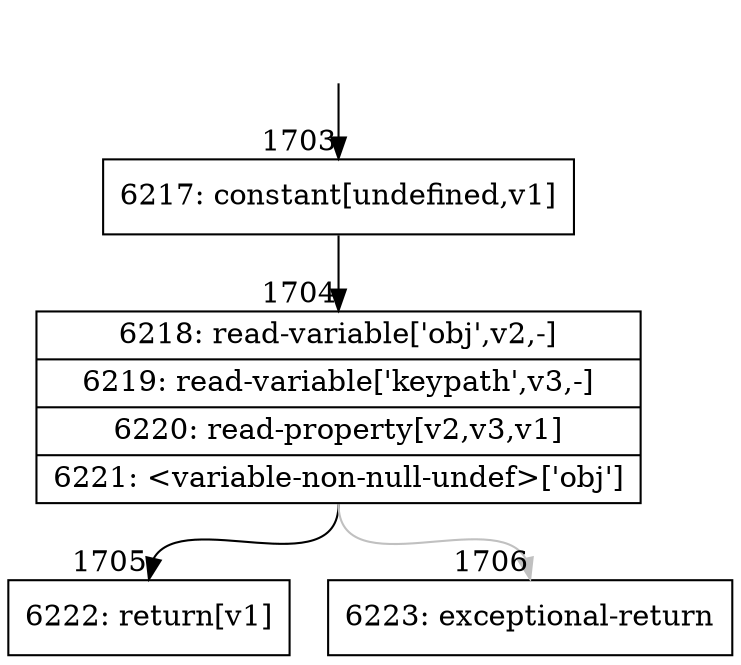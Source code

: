 digraph {
rankdir="TD"
BB_entry126[shape=none,label=""];
BB_entry126 -> BB1703 [tailport=s, headport=n, headlabel="    1703"]
BB1703 [shape=record label="{6217: constant[undefined,v1]}" ] 
BB1703 -> BB1704 [tailport=s, headport=n, headlabel="      1704"]
BB1704 [shape=record label="{6218: read-variable['obj',v2,-]|6219: read-variable['keypath',v3,-]|6220: read-property[v2,v3,v1]|6221: \<variable-non-null-undef\>['obj']}" ] 
BB1704 -> BB1705 [tailport=s, headport=n, headlabel="      1705"]
BB1704 -> BB1706 [tailport=s, headport=n, color=gray, headlabel="      1706"]
BB1705 [shape=record label="{6222: return[v1]}" ] 
BB1706 [shape=record label="{6223: exceptional-return}" ] 
//#$~ 1362
}
